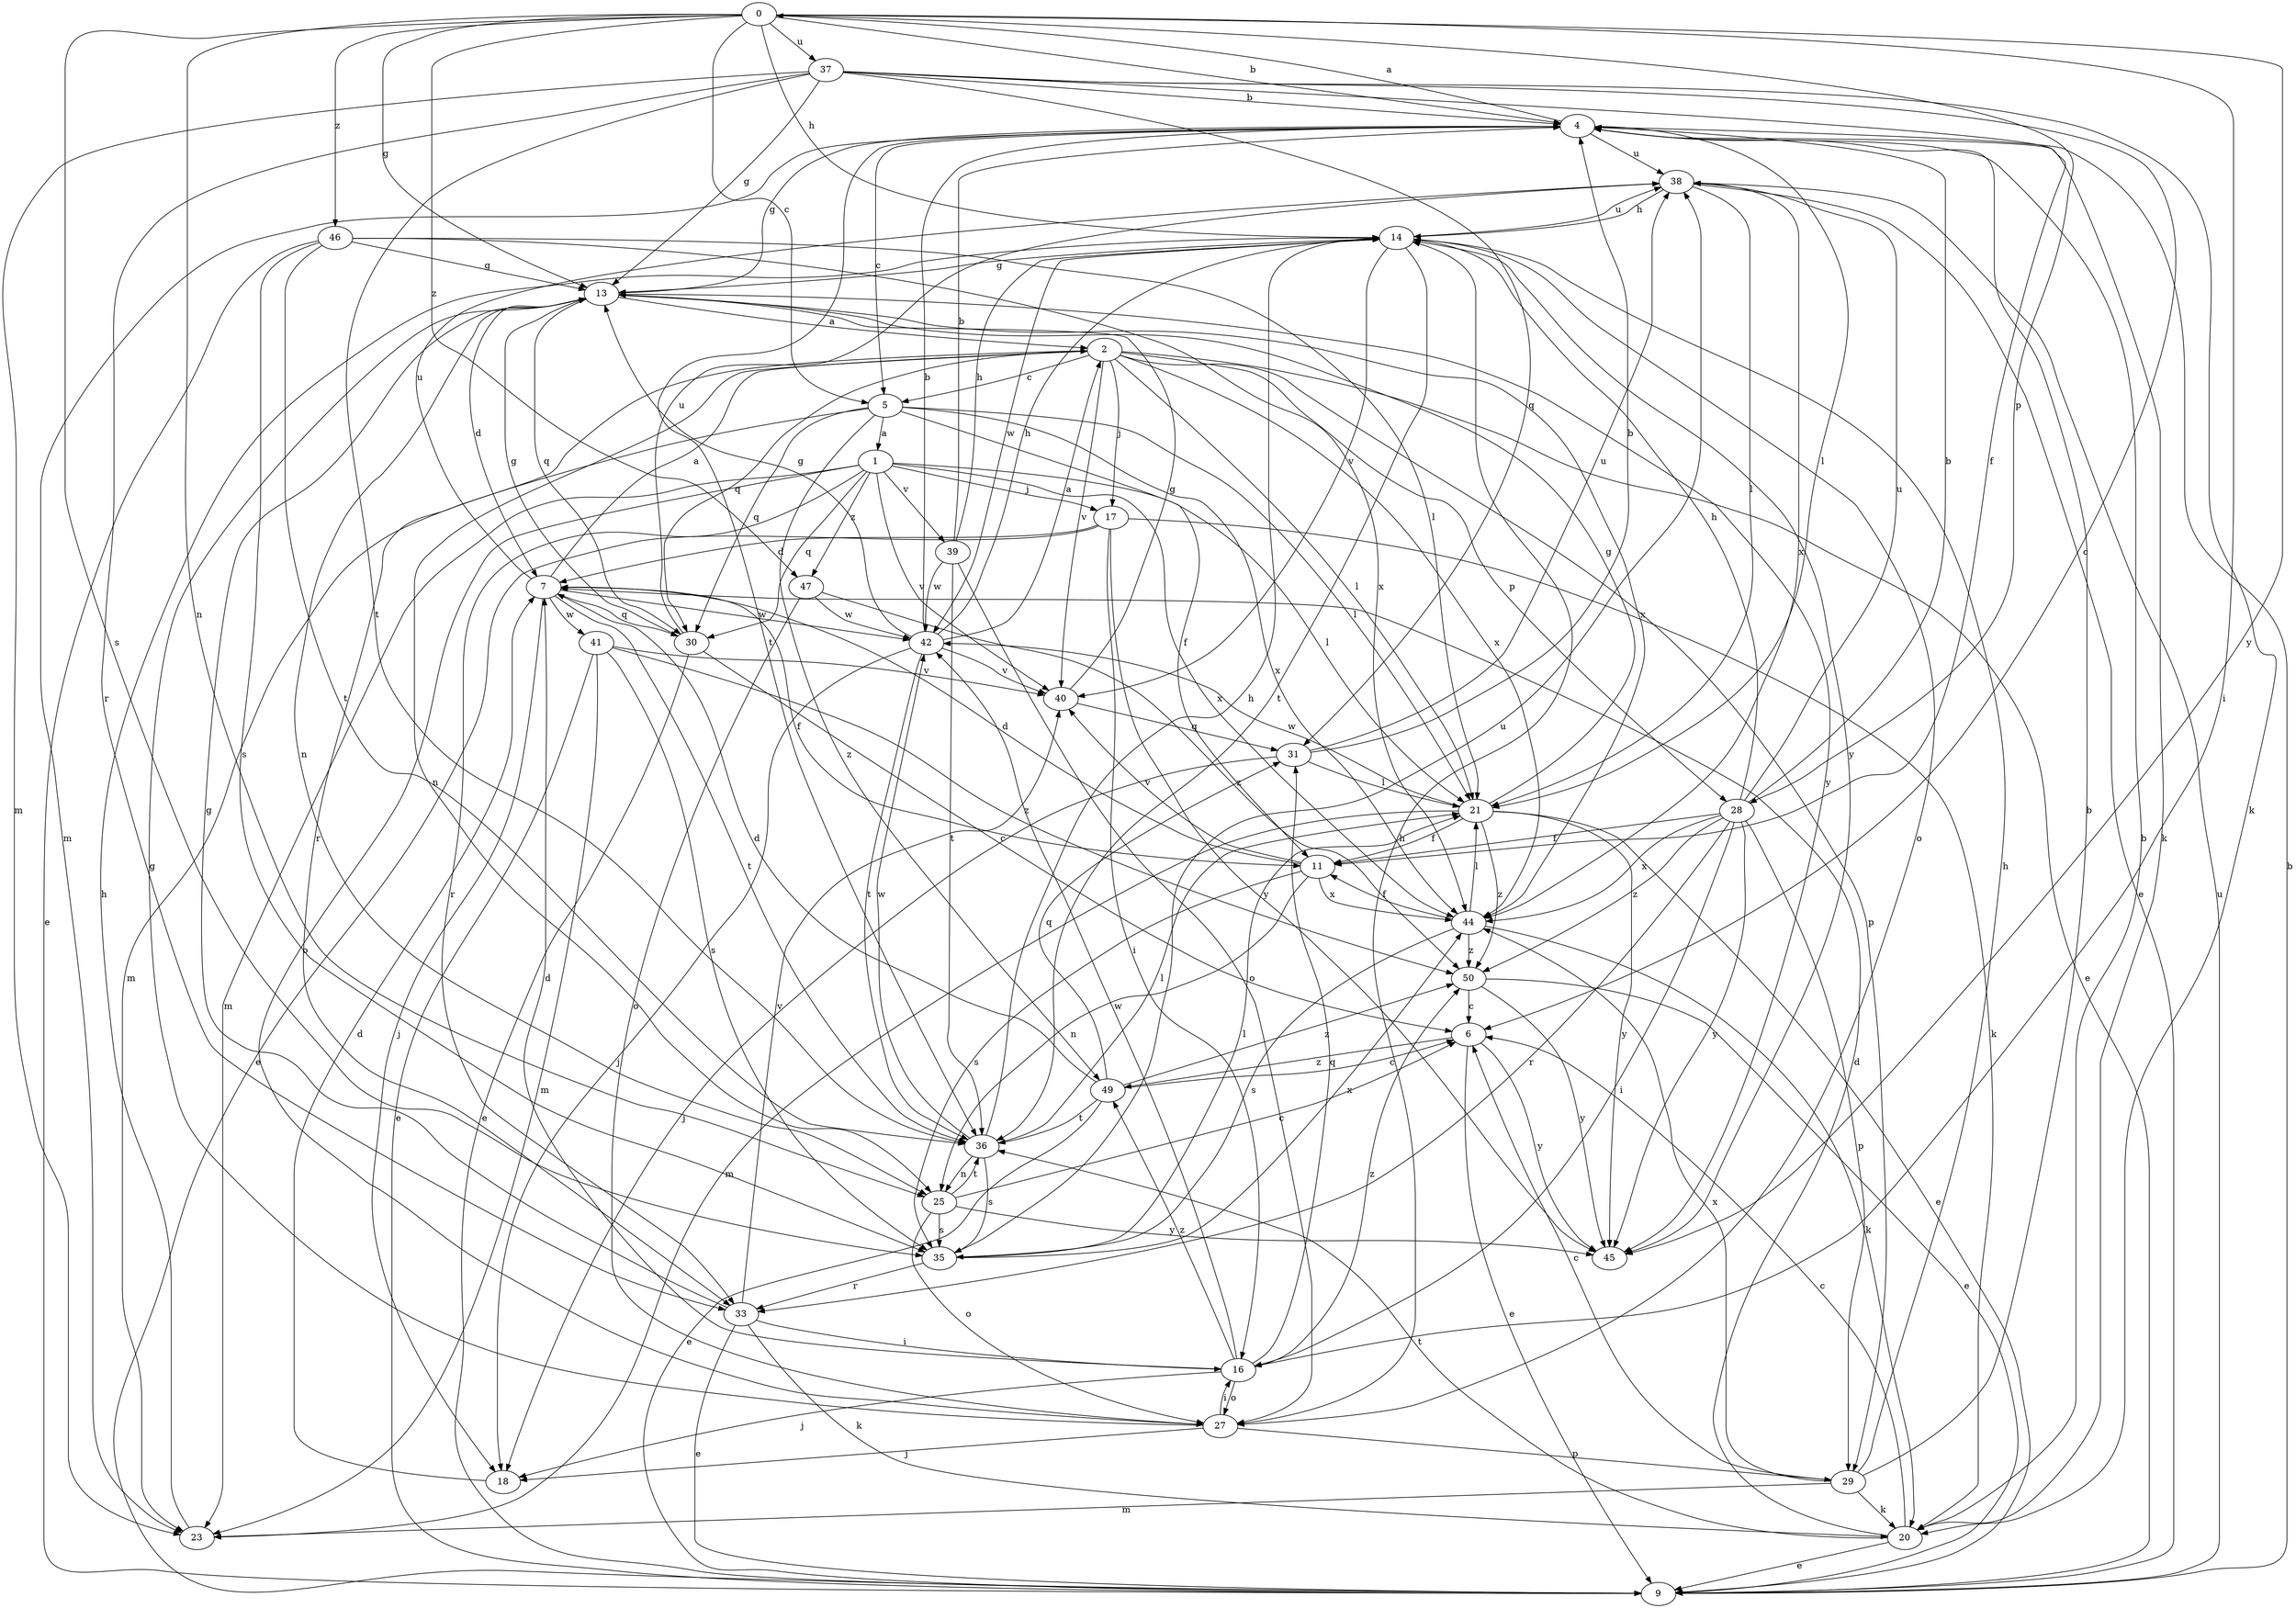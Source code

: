 strict digraph  {
0;
1;
2;
4;
5;
6;
7;
9;
11;
13;
14;
16;
17;
18;
20;
21;
23;
25;
27;
28;
29;
30;
31;
33;
35;
36;
37;
38;
39;
40;
41;
42;
44;
45;
46;
47;
49;
50;
0 -> 4  [label=b];
0 -> 5  [label=c];
0 -> 13  [label=g];
0 -> 14  [label=h];
0 -> 16  [label=i];
0 -> 25  [label=n];
0 -> 28  [label=p];
0 -> 35  [label=s];
0 -> 37  [label=u];
0 -> 45  [label=y];
0 -> 46  [label=z];
0 -> 47  [label=z];
1 -> 17  [label=j];
1 -> 21  [label=l];
1 -> 23  [label=m];
1 -> 27  [label=o];
1 -> 30  [label=q];
1 -> 33  [label=r];
1 -> 39  [label=v];
1 -> 40  [label=v];
1 -> 44  [label=x];
1 -> 47  [label=z];
2 -> 5  [label=c];
2 -> 9  [label=e];
2 -> 17  [label=j];
2 -> 21  [label=l];
2 -> 25  [label=n];
2 -> 28  [label=p];
2 -> 29  [label=p];
2 -> 30  [label=q];
2 -> 33  [label=r];
2 -> 40  [label=v];
2 -> 44  [label=x];
4 -> 0  [label=a];
4 -> 5  [label=c];
4 -> 13  [label=g];
4 -> 20  [label=k];
4 -> 21  [label=l];
4 -> 23  [label=m];
4 -> 36  [label=t];
4 -> 38  [label=u];
5 -> 1  [label=a];
5 -> 11  [label=f];
5 -> 21  [label=l];
5 -> 23  [label=m];
5 -> 30  [label=q];
5 -> 44  [label=x];
5 -> 49  [label=z];
6 -> 9  [label=e];
6 -> 45  [label=y];
6 -> 49  [label=z];
7 -> 2  [label=a];
7 -> 11  [label=f];
7 -> 18  [label=j];
7 -> 30  [label=q];
7 -> 36  [label=t];
7 -> 38  [label=u];
7 -> 41  [label=w];
7 -> 42  [label=w];
9 -> 4  [label=b];
9 -> 38  [label=u];
11 -> 7  [label=d];
11 -> 25  [label=n];
11 -> 35  [label=s];
11 -> 40  [label=v];
11 -> 44  [label=x];
13 -> 2  [label=a];
13 -> 7  [label=d];
13 -> 25  [label=n];
13 -> 30  [label=q];
13 -> 44  [label=x];
13 -> 45  [label=y];
14 -> 13  [label=g];
14 -> 27  [label=o];
14 -> 36  [label=t];
14 -> 38  [label=u];
14 -> 40  [label=v];
14 -> 42  [label=w];
14 -> 45  [label=y];
16 -> 7  [label=d];
16 -> 18  [label=j];
16 -> 27  [label=o];
16 -> 31  [label=q];
16 -> 42  [label=w];
16 -> 49  [label=z];
16 -> 50  [label=z];
17 -> 7  [label=d];
17 -> 9  [label=e];
17 -> 16  [label=i];
17 -> 20  [label=k];
17 -> 45  [label=y];
18 -> 7  [label=d];
20 -> 4  [label=b];
20 -> 6  [label=c];
20 -> 7  [label=d];
20 -> 9  [label=e];
20 -> 36  [label=t];
21 -> 9  [label=e];
21 -> 11  [label=f];
21 -> 13  [label=g];
21 -> 23  [label=m];
21 -> 42  [label=w];
21 -> 45  [label=y];
21 -> 50  [label=z];
23 -> 14  [label=h];
25 -> 6  [label=c];
25 -> 27  [label=o];
25 -> 35  [label=s];
25 -> 36  [label=t];
25 -> 45  [label=y];
27 -> 13  [label=g];
27 -> 14  [label=h];
27 -> 16  [label=i];
27 -> 18  [label=j];
27 -> 29  [label=p];
28 -> 4  [label=b];
28 -> 11  [label=f];
28 -> 14  [label=h];
28 -> 16  [label=i];
28 -> 29  [label=p];
28 -> 33  [label=r];
28 -> 38  [label=u];
28 -> 44  [label=x];
28 -> 45  [label=y];
28 -> 50  [label=z];
29 -> 4  [label=b];
29 -> 6  [label=c];
29 -> 14  [label=h];
29 -> 20  [label=k];
29 -> 23  [label=m];
29 -> 44  [label=x];
30 -> 6  [label=c];
30 -> 9  [label=e];
30 -> 13  [label=g];
30 -> 38  [label=u];
31 -> 4  [label=b];
31 -> 18  [label=j];
31 -> 21  [label=l];
31 -> 38  [label=u];
33 -> 9  [label=e];
33 -> 13  [label=g];
33 -> 16  [label=i];
33 -> 20  [label=k];
33 -> 40  [label=v];
35 -> 21  [label=l];
35 -> 33  [label=r];
35 -> 38  [label=u];
35 -> 44  [label=x];
36 -> 14  [label=h];
36 -> 21  [label=l];
36 -> 25  [label=n];
36 -> 35  [label=s];
36 -> 42  [label=w];
37 -> 4  [label=b];
37 -> 6  [label=c];
37 -> 11  [label=f];
37 -> 13  [label=g];
37 -> 20  [label=k];
37 -> 23  [label=m];
37 -> 31  [label=q];
37 -> 33  [label=r];
37 -> 36  [label=t];
38 -> 9  [label=e];
38 -> 14  [label=h];
38 -> 21  [label=l];
38 -> 44  [label=x];
39 -> 4  [label=b];
39 -> 14  [label=h];
39 -> 27  [label=o];
39 -> 36  [label=t];
39 -> 42  [label=w];
40 -> 13  [label=g];
40 -> 31  [label=q];
41 -> 9  [label=e];
41 -> 23  [label=m];
41 -> 35  [label=s];
41 -> 40  [label=v];
41 -> 50  [label=z];
42 -> 2  [label=a];
42 -> 4  [label=b];
42 -> 13  [label=g];
42 -> 14  [label=h];
42 -> 18  [label=j];
42 -> 36  [label=t];
42 -> 40  [label=v];
44 -> 11  [label=f];
44 -> 20  [label=k];
44 -> 21  [label=l];
44 -> 35  [label=s];
44 -> 50  [label=z];
46 -> 9  [label=e];
46 -> 13  [label=g];
46 -> 21  [label=l];
46 -> 35  [label=s];
46 -> 36  [label=t];
46 -> 44  [label=x];
47 -> 27  [label=o];
47 -> 42  [label=w];
47 -> 50  [label=z];
49 -> 6  [label=c];
49 -> 7  [label=d];
49 -> 9  [label=e];
49 -> 31  [label=q];
49 -> 36  [label=t];
49 -> 50  [label=z];
50 -> 6  [label=c];
50 -> 9  [label=e];
50 -> 45  [label=y];
}
